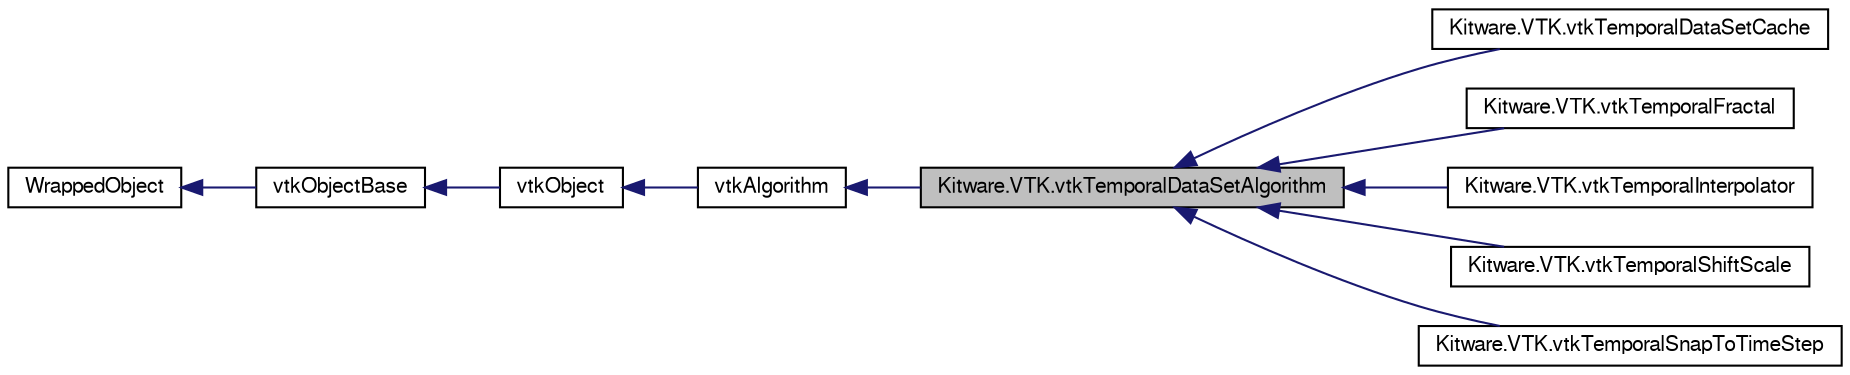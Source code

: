 digraph G
{
  bgcolor="transparent";
  edge [fontname="FreeSans",fontsize="10",labelfontname="FreeSans",labelfontsize="10"];
  node [fontname="FreeSans",fontsize="10",shape=record];
  rankdir="LR";
  Node1 [label="Kitware.VTK.vtkTemporalDataSetAlgorithm",height=0.2,width=0.4,color="black", fillcolor="grey75", style="filled" fontcolor="black"];
  Node2 -> Node1 [dir="back",color="midnightblue",fontsize="10",style="solid",fontname="FreeSans"];
  Node2 [label="vtkAlgorithm",height=0.2,width=0.4,color="black",URL="$class_kitware_1_1_v_t_k_1_1vtk_algorithm.html",tooltip="vtkAlgorithm - Superclass for all sources, filters, and sinks in VTK."];
  Node3 -> Node2 [dir="back",color="midnightblue",fontsize="10",style="solid",fontname="FreeSans"];
  Node3 [label="vtkObject",height=0.2,width=0.4,color="black",URL="$class_kitware_1_1_v_t_k_1_1vtk_object.html",tooltip="vtkObject - abstract base class for most VTK objects"];
  Node4 -> Node3 [dir="back",color="midnightblue",fontsize="10",style="solid",fontname="FreeSans"];
  Node4 [label="vtkObjectBase",height=0.2,width=0.4,color="black",URL="$class_kitware_1_1_v_t_k_1_1vtk_object_base.html",tooltip="vtkObjectBase - abstract base class for most VTK objects"];
  Node5 -> Node4 [dir="back",color="midnightblue",fontsize="10",style="solid",fontname="FreeSans"];
  Node5 [label="WrappedObject",height=0.2,width=0.4,color="black",URL="$class_kitware_1_1_v_t_k_1_1_wrapped_object.html",tooltip="Base class for all the mummy wrapped classes in Kitware.VTK."];
  Node1 -> Node6 [dir="back",color="midnightblue",fontsize="10",style="solid",fontname="FreeSans"];
  Node6 [label="Kitware.VTK.vtkTemporalDataSetCache",height=0.2,width=0.4,color="black",URL="$class_kitware_1_1_v_t_k_1_1vtk_temporal_data_set_cache.html",tooltip="vtkTemporalDataSetCache - cache time steps"];
  Node1 -> Node7 [dir="back",color="midnightblue",fontsize="10",style="solid",fontname="FreeSans"];
  Node7 [label="Kitware.VTK.vtkTemporalFractal",height=0.2,width=0.4,color="black",URL="$class_kitware_1_1_v_t_k_1_1vtk_temporal_fractal.html",tooltip="vtkTemporalFractal - A source to test AMR data object."];
  Node1 -> Node8 [dir="back",color="midnightblue",fontsize="10",style="solid",fontname="FreeSans"];
  Node8 [label="Kitware.VTK.vtkTemporalInterpolator",height=0.2,width=0.4,color="black",URL="$class_kitware_1_1_v_t_k_1_1vtk_temporal_interpolator.html",tooltip="vtkTemporalInterpolator - interpolate datasets between time steps to produce a new dataset..."];
  Node1 -> Node9 [dir="back",color="midnightblue",fontsize="10",style="solid",fontname="FreeSans"];
  Node9 [label="Kitware.VTK.vtkTemporalShiftScale",height=0.2,width=0.4,color="black",URL="$class_kitware_1_1_v_t_k_1_1vtk_temporal_shift_scale.html",tooltip="vtkTemporalShiftScale - modify the time range/steps of temporal data"];
  Node1 -> Node10 [dir="back",color="midnightblue",fontsize="10",style="solid",fontname="FreeSans"];
  Node10 [label="Kitware.VTK.vtkTemporalSnapToTimeStep",height=0.2,width=0.4,color="black",URL="$class_kitware_1_1_v_t_k_1_1vtk_temporal_snap_to_time_step.html",tooltip="vtkTemporalSnapToTimeStep - modify the time range/steps of temporal data"];
}
